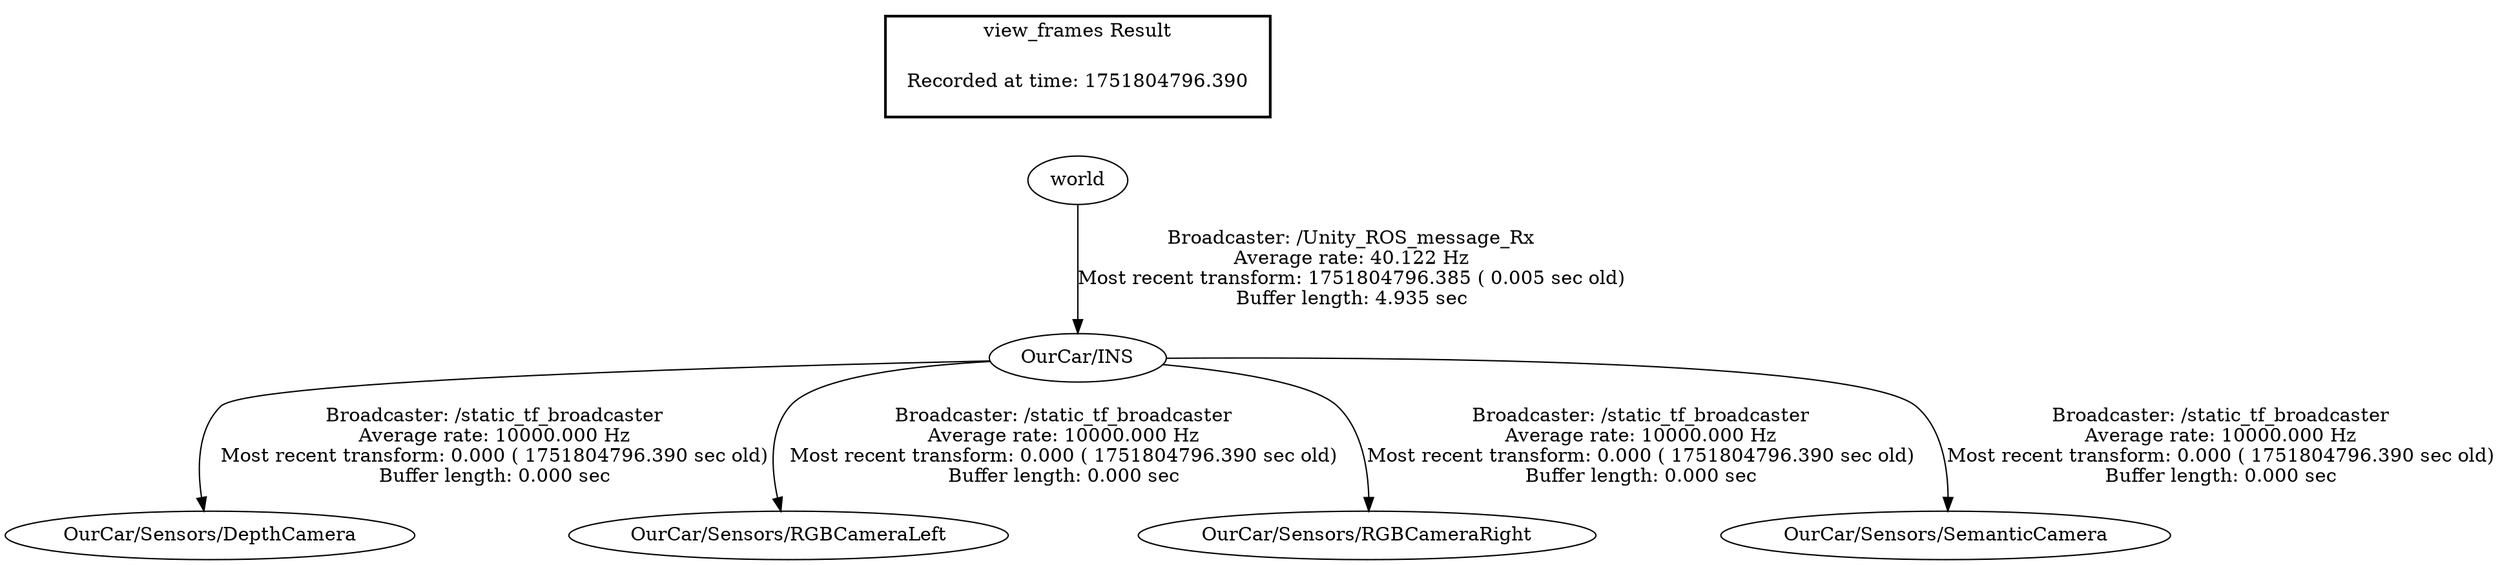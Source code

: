 digraph G {
"OurCar/INS" -> "OurCar/Sensors/DepthCamera"[label="Broadcaster: /static_tf_broadcaster\nAverage rate: 10000.000 Hz\nMost recent transform: 0.000 ( 1751804796.390 sec old)\nBuffer length: 0.000 sec\n"];
"world" -> "OurCar/INS"[label="Broadcaster: /Unity_ROS_message_Rx\nAverage rate: 40.122 Hz\nMost recent transform: 1751804796.385 ( 0.005 sec old)\nBuffer length: 4.935 sec\n"];
"OurCar/INS" -> "OurCar/Sensors/RGBCameraLeft"[label="Broadcaster: /static_tf_broadcaster\nAverage rate: 10000.000 Hz\nMost recent transform: 0.000 ( 1751804796.390 sec old)\nBuffer length: 0.000 sec\n"];
"OurCar/INS" -> "OurCar/Sensors/RGBCameraRight"[label="Broadcaster: /static_tf_broadcaster\nAverage rate: 10000.000 Hz\nMost recent transform: 0.000 ( 1751804796.390 sec old)\nBuffer length: 0.000 sec\n"];
"OurCar/INS" -> "OurCar/Sensors/SemanticCamera"[label="Broadcaster: /static_tf_broadcaster\nAverage rate: 10000.000 Hz\nMost recent transform: 0.000 ( 1751804796.390 sec old)\nBuffer length: 0.000 sec\n"];
edge [style=invis];
 subgraph cluster_legend { style=bold; color=black; label ="view_frames Result";
"Recorded at time: 1751804796.390"[ shape=plaintext ] ;
 }->"world";
}